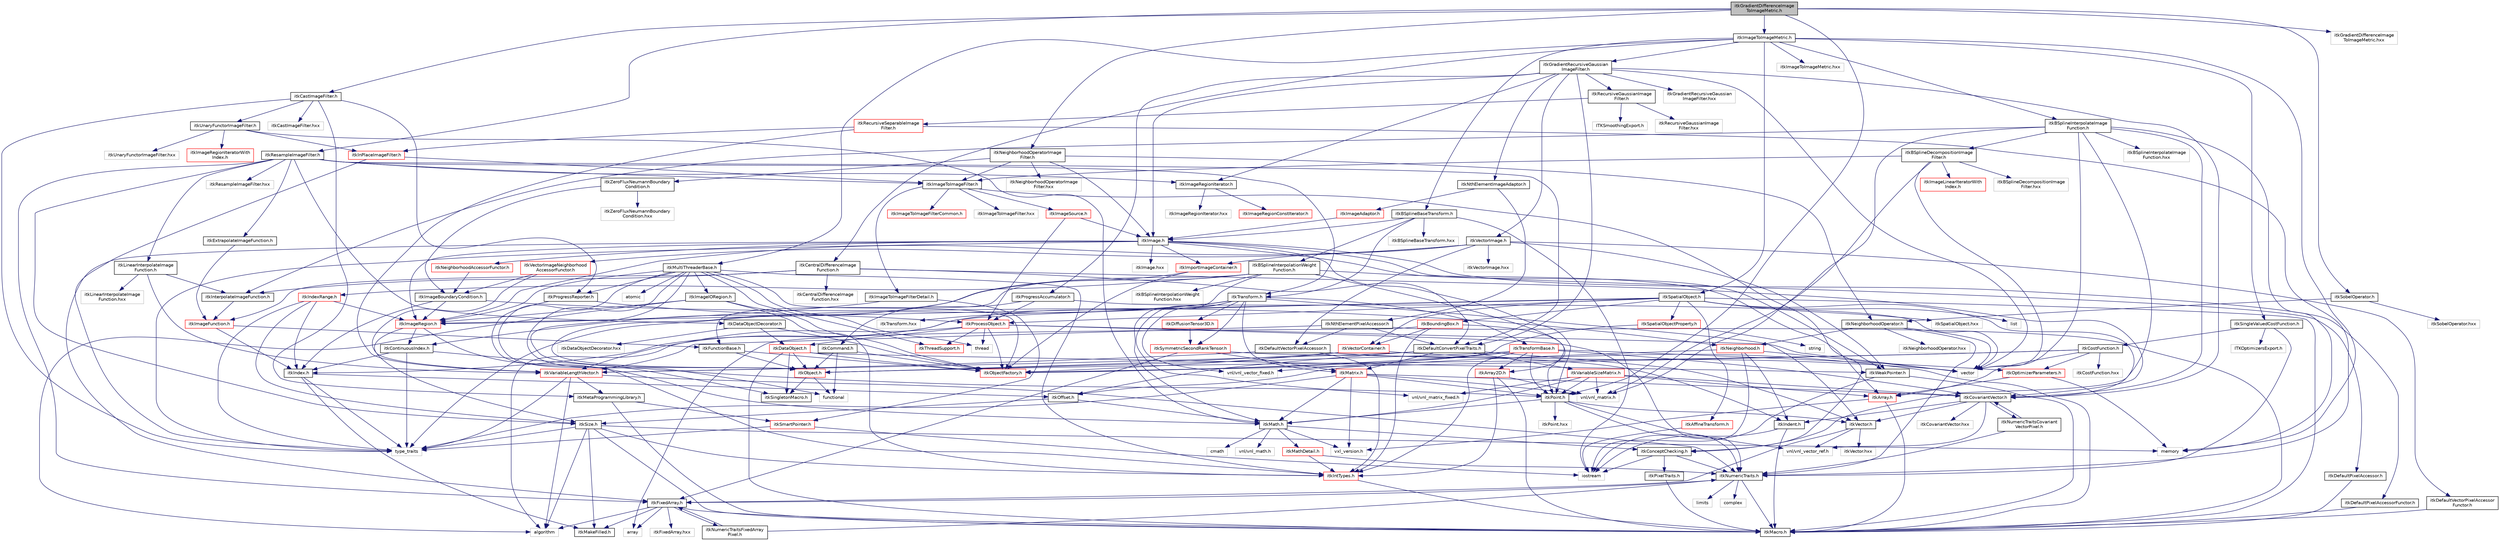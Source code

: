 digraph "itkGradientDifferenceImageToImageMetric.h"
{
 // LATEX_PDF_SIZE
  edge [fontname="Helvetica",fontsize="10",labelfontname="Helvetica",labelfontsize="10"];
  node [fontname="Helvetica",fontsize="10",shape=record];
  Node1 [label="itkGradientDifferenceImage\lToImageMetric.h",height=0.2,width=0.4,color="black", fillcolor="grey75", style="filled", fontcolor="black",tooltip=" "];
  Node1 -> Node2 [color="midnightblue",fontsize="10",style="solid",fontname="Helvetica"];
  Node2 [label="itkImageToImageMetric.h",height=0.2,width=0.4,color="black", fillcolor="white", style="filled",URL="$itkImageToImageMetric_8h.html",tooltip=" "];
  Node2 -> Node3 [color="midnightblue",fontsize="10",style="solid",fontname="Helvetica"];
  Node3 [label="itkBSplineBaseTransform.h",height=0.2,width=0.4,color="black", fillcolor="white", style="filled",URL="$itkBSplineBaseTransform_8h.html",tooltip=" "];
  Node3 -> Node4 [color="midnightblue",fontsize="10",style="solid",fontname="Helvetica"];
  Node4 [label="iostream",height=0.2,width=0.4,color="grey75", fillcolor="white", style="filled",tooltip=" "];
  Node3 -> Node5 [color="midnightblue",fontsize="10",style="solid",fontname="Helvetica"];
  Node5 [label="itkTransform.h",height=0.2,width=0.4,color="black", fillcolor="white", style="filled",URL="$itkTransform_8h.html",tooltip=" "];
  Node5 -> Node6 [color="midnightblue",fontsize="10",style="solid",fontname="Helvetica"];
  Node6 [label="type_traits",height=0.2,width=0.4,color="grey75", fillcolor="white", style="filled",tooltip=" "];
  Node5 -> Node7 [color="midnightblue",fontsize="10",style="solid",fontname="Helvetica"];
  Node7 [label="itkTransformBase.h",height=0.2,width=0.4,color="red", fillcolor="white", style="filled",URL="$itkTransformBase_8h.html",tooltip=" "];
  Node7 -> Node9 [color="midnightblue",fontsize="10",style="solid",fontname="Helvetica"];
  Node9 [label="itkObject.h",height=0.2,width=0.4,color="red", fillcolor="white", style="filled",URL="$itkObject_8h.html",tooltip=" "];
  Node9 -> Node20 [color="midnightblue",fontsize="10",style="solid",fontname="Helvetica"];
  Node20 [label="itkSingletonMacro.h",height=0.2,width=0.4,color="black", fillcolor="white", style="filled",URL="$itkSingletonMacro_8h.html",tooltip=" "];
  Node9 -> Node31 [color="midnightblue",fontsize="10",style="solid",fontname="Helvetica"];
  Node31 [label="functional",height=0.2,width=0.4,color="grey75", fillcolor="white", style="filled",tooltip=" "];
  Node7 -> Node32 [color="midnightblue",fontsize="10",style="solid",fontname="Helvetica"];
  Node32 [label="itkPoint.h",height=0.2,width=0.4,color="black", fillcolor="white", style="filled",URL="$itkPoint_8h.html",tooltip=" "];
  Node32 -> Node33 [color="midnightblue",fontsize="10",style="solid",fontname="Helvetica"];
  Node33 [label="itkNumericTraits.h",height=0.2,width=0.4,color="black", fillcolor="white", style="filled",URL="$itkNumericTraits_8h.html",tooltip=" "];
  Node33 -> Node11 [color="midnightblue",fontsize="10",style="solid",fontname="Helvetica"];
  Node11 [label="itkMacro.h",height=0.2,width=0.4,color="black", fillcolor="white", style="filled",URL="$itkMacro_8h.html",tooltip=" "];
  Node33 -> Node34 [color="midnightblue",fontsize="10",style="solid",fontname="Helvetica"];
  Node34 [label="limits",height=0.2,width=0.4,color="grey75", fillcolor="white", style="filled",tooltip=" "];
  Node33 -> Node35 [color="midnightblue",fontsize="10",style="solid",fontname="Helvetica"];
  Node35 [label="complex",height=0.2,width=0.4,color="grey75", fillcolor="white", style="filled",tooltip=" "];
  Node33 -> Node36 [color="midnightblue",fontsize="10",style="solid",fontname="Helvetica"];
  Node36 [label="itkFixedArray.h",height=0.2,width=0.4,color="black", fillcolor="white", style="filled",URL="$itkFixedArray_8h.html",tooltip=" "];
  Node36 -> Node11 [color="midnightblue",fontsize="10",style="solid",fontname="Helvetica"];
  Node36 -> Node37 [color="midnightblue",fontsize="10",style="solid",fontname="Helvetica"];
  Node37 [label="itkMakeFilled.h",height=0.2,width=0.4,color="black", fillcolor="white", style="filled",URL="$itkMakeFilled_8h.html",tooltip=" "];
  Node36 -> Node26 [color="midnightblue",fontsize="10",style="solid",fontname="Helvetica"];
  Node26 [label="algorithm",height=0.2,width=0.4,color="grey75", fillcolor="white", style="filled",tooltip=" "];
  Node36 -> Node38 [color="midnightblue",fontsize="10",style="solid",fontname="Helvetica"];
  Node38 [label="array",height=0.2,width=0.4,color="grey75", fillcolor="white", style="filled",tooltip=" "];
  Node36 -> Node39 [color="midnightblue",fontsize="10",style="solid",fontname="Helvetica"];
  Node39 [label="itkFixedArray.hxx",height=0.2,width=0.4,color="grey75", fillcolor="white", style="filled",tooltip=" "];
  Node36 -> Node40 [color="midnightblue",fontsize="10",style="solid",fontname="Helvetica"];
  Node40 [label="itkNumericTraitsFixedArray\lPixel.h",height=0.2,width=0.4,color="black", fillcolor="white", style="filled",URL="$itkNumericTraitsFixedArrayPixel_8h.html",tooltip=" "];
  Node40 -> Node33 [color="midnightblue",fontsize="10",style="solid",fontname="Helvetica"];
  Node40 -> Node36 [color="midnightblue",fontsize="10",style="solid",fontname="Helvetica"];
  Node32 -> Node41 [color="midnightblue",fontsize="10",style="solid",fontname="Helvetica"];
  Node41 [label="itkVector.h",height=0.2,width=0.4,color="black", fillcolor="white", style="filled",URL="$itkVector_8h.html",tooltip=" "];
  Node41 -> Node36 [color="midnightblue",fontsize="10",style="solid",fontname="Helvetica"];
  Node41 -> Node42 [color="midnightblue",fontsize="10",style="solid",fontname="Helvetica"];
  Node42 [label="vnl/vnl_vector_ref.h",height=0.2,width=0.4,color="grey75", fillcolor="white", style="filled",tooltip=" "];
  Node41 -> Node43 [color="midnightblue",fontsize="10",style="solid",fontname="Helvetica"];
  Node43 [label="itkVector.hxx",height=0.2,width=0.4,color="grey75", fillcolor="white", style="filled",tooltip=" "];
  Node32 -> Node42 [color="midnightblue",fontsize="10",style="solid",fontname="Helvetica"];
  Node32 -> Node44 [color="midnightblue",fontsize="10",style="solid",fontname="Helvetica"];
  Node44 [label="itkMath.h",height=0.2,width=0.4,color="black", fillcolor="white", style="filled",URL="$itkMath_8h.html",tooltip=" "];
  Node44 -> Node45 [color="midnightblue",fontsize="10",style="solid",fontname="Helvetica"];
  Node45 [label="cmath",height=0.2,width=0.4,color="grey75", fillcolor="white", style="filled",tooltip=" "];
  Node44 -> Node46 [color="midnightblue",fontsize="10",style="solid",fontname="Helvetica"];
  Node46 [label="itkMathDetail.h",height=0.2,width=0.4,color="red", fillcolor="white", style="filled",URL="$itkMathDetail_8h.html",tooltip=" "];
  Node46 -> Node16 [color="midnightblue",fontsize="10",style="solid",fontname="Helvetica"];
  Node16 [label="itkIntTypes.h",height=0.2,width=0.4,color="red", fillcolor="white", style="filled",URL="$itkIntTypes_8h.html",tooltip=" "];
  Node16 -> Node11 [color="midnightblue",fontsize="10",style="solid",fontname="Helvetica"];
  Node46 -> Node33 [color="midnightblue",fontsize="10",style="solid",fontname="Helvetica"];
  Node44 -> Node48 [color="midnightblue",fontsize="10",style="solid",fontname="Helvetica"];
  Node48 [label="itkConceptChecking.h",height=0.2,width=0.4,color="black", fillcolor="white", style="filled",URL="$itkConceptChecking_8h.html",tooltip=" "];
  Node48 -> Node49 [color="midnightblue",fontsize="10",style="solid",fontname="Helvetica"];
  Node49 [label="itkPixelTraits.h",height=0.2,width=0.4,color="black", fillcolor="white", style="filled",URL="$itkPixelTraits_8h.html",tooltip=" "];
  Node49 -> Node11 [color="midnightblue",fontsize="10",style="solid",fontname="Helvetica"];
  Node48 -> Node33 [color="midnightblue",fontsize="10",style="solid",fontname="Helvetica"];
  Node48 -> Node4 [color="midnightblue",fontsize="10",style="solid",fontname="Helvetica"];
  Node44 -> Node50 [color="midnightblue",fontsize="10",style="solid",fontname="Helvetica"];
  Node50 [label="vnl/vnl_math.h",height=0.2,width=0.4,color="grey75", fillcolor="white", style="filled",tooltip=" "];
  Node44 -> Node51 [color="midnightblue",fontsize="10",style="solid",fontname="Helvetica"];
  Node51 [label="vxl_version.h",height=0.2,width=0.4,color="grey75", fillcolor="white", style="filled",tooltip=" "];
  Node32 -> Node52 [color="midnightblue",fontsize="10",style="solid",fontname="Helvetica"];
  Node52 [label="itkPoint.hxx",height=0.2,width=0.4,color="grey75", fillcolor="white", style="filled",tooltip=" "];
  Node7 -> Node53 [color="midnightblue",fontsize="10",style="solid",fontname="Helvetica"];
  Node53 [label="itkCovariantVector.h",height=0.2,width=0.4,color="black", fillcolor="white", style="filled",URL="$itkCovariantVector_8h.html",tooltip=" "];
  Node53 -> Node21 [color="midnightblue",fontsize="10",style="solid",fontname="Helvetica"];
  Node21 [label="itkIndent.h",height=0.2,width=0.4,color="black", fillcolor="white", style="filled",URL="$itkIndent_8h.html",tooltip=" "];
  Node21 -> Node11 [color="midnightblue",fontsize="10",style="solid",fontname="Helvetica"];
  Node21 -> Node4 [color="midnightblue",fontsize="10",style="solid",fontname="Helvetica"];
  Node53 -> Node41 [color="midnightblue",fontsize="10",style="solid",fontname="Helvetica"];
  Node53 -> Node42 [color="midnightblue",fontsize="10",style="solid",fontname="Helvetica"];
  Node53 -> Node54 [color="midnightblue",fontsize="10",style="solid",fontname="Helvetica"];
  Node54 [label="itkNumericTraitsCovariant\lVectorPixel.h",height=0.2,width=0.4,color="black", fillcolor="white", style="filled",URL="$itkNumericTraitsCovariantVectorPixel_8h.html",tooltip=" "];
  Node54 -> Node33 [color="midnightblue",fontsize="10",style="solid",fontname="Helvetica"];
  Node54 -> Node53 [color="midnightblue",fontsize="10",style="solid",fontname="Helvetica"];
  Node53 -> Node55 [color="midnightblue",fontsize="10",style="solid",fontname="Helvetica"];
  Node55 [label="itkCovariantVector.hxx",height=0.2,width=0.4,color="grey75", fillcolor="white", style="filled",tooltip=" "];
  Node7 -> Node56 [color="midnightblue",fontsize="10",style="solid",fontname="Helvetica"];
  Node56 [label="vnl/vnl_vector_fixed.h",height=0.2,width=0.4,color="grey75", fillcolor="white", style="filled",tooltip=" "];
  Node7 -> Node57 [color="midnightblue",fontsize="10",style="solid",fontname="Helvetica"];
  Node57 [label="itkArray2D.h",height=0.2,width=0.4,color="red", fillcolor="white", style="filled",URL="$itkArray2D_8h.html",tooltip=" "];
  Node57 -> Node11 [color="midnightblue",fontsize="10",style="solid",fontname="Helvetica"];
  Node57 -> Node16 [color="midnightblue",fontsize="10",style="solid",fontname="Helvetica"];
  Node57 -> Node58 [color="midnightblue",fontsize="10",style="solid",fontname="Helvetica"];
  Node58 [label="vnl/vnl_matrix.h",height=0.2,width=0.4,color="grey75", fillcolor="white", style="filled",tooltip=" "];
  Node7 -> Node60 [color="midnightblue",fontsize="10",style="solid",fontname="Helvetica"];
  Node60 [label="itkOptimizerParameters.h",height=0.2,width=0.4,color="red", fillcolor="white", style="filled",URL="$itkOptimizerParameters_8h.html",tooltip=" "];
  Node60 -> Node61 [color="midnightblue",fontsize="10",style="solid",fontname="Helvetica"];
  Node61 [label="itkArray.h",height=0.2,width=0.4,color="red", fillcolor="white", style="filled",URL="$itkArray_8h.html",tooltip=" "];
  Node61 -> Node11 [color="midnightblue",fontsize="10",style="solid",fontname="Helvetica"];
  Node61 -> Node51 [color="midnightblue",fontsize="10",style="solid",fontname="Helvetica"];
  Node60 -> Node30 [color="midnightblue",fontsize="10",style="solid",fontname="Helvetica"];
  Node30 [label="memory",height=0.2,width=0.4,color="grey75", fillcolor="white", style="filled",tooltip=" "];
  Node7 -> Node65 [color="midnightblue",fontsize="10",style="solid",fontname="Helvetica"];
  Node65 [label="itkObjectFactory.h",height=0.2,width=0.4,color="red", fillcolor="white", style="filled",URL="$itkObjectFactory_8h.html",tooltip=" "];
  Node7 -> Node16 [color="midnightblue",fontsize="10",style="solid",fontname="Helvetica"];
  Node5 -> Node41 [color="midnightblue",fontsize="10",style="solid",fontname="Helvetica"];
  Node5 -> Node71 [color="midnightblue",fontsize="10",style="solid",fontname="Helvetica"];
  Node71 [label="itkSymmetricSecondRankTensor.h",height=0.2,width=0.4,color="red", fillcolor="white", style="filled",URL="$itkSymmetricSecondRankTensor_8h.html",tooltip=" "];
  Node71 -> Node21 [color="midnightblue",fontsize="10",style="solid",fontname="Helvetica"];
  Node71 -> Node36 [color="midnightblue",fontsize="10",style="solid",fontname="Helvetica"];
  Node71 -> Node72 [color="midnightblue",fontsize="10",style="solid",fontname="Helvetica"];
  Node72 [label="itkMatrix.h",height=0.2,width=0.4,color="red", fillcolor="white", style="filled",URL="$itkMatrix_8h.html",tooltip=" "];
  Node72 -> Node32 [color="midnightblue",fontsize="10",style="solid",fontname="Helvetica"];
  Node72 -> Node53 [color="midnightblue",fontsize="10",style="solid",fontname="Helvetica"];
  Node72 -> Node51 [color="midnightblue",fontsize="10",style="solid",fontname="Helvetica"];
  Node72 -> Node58 [color="midnightblue",fontsize="10",style="solid",fontname="Helvetica"];
  Node72 -> Node44 [color="midnightblue",fontsize="10",style="solid",fontname="Helvetica"];
  Node72 -> Node6 [color="midnightblue",fontsize="10",style="solid",fontname="Helvetica"];
  Node5 -> Node86 [color="midnightblue",fontsize="10",style="solid",fontname="Helvetica"];
  Node86 [label="itkDiffusionTensor3D.h",height=0.2,width=0.4,color="red", fillcolor="white", style="filled",URL="$itkDiffusionTensor3D_8h.html",tooltip=" "];
  Node86 -> Node71 [color="midnightblue",fontsize="10",style="solid",fontname="Helvetica"];
  Node5 -> Node89 [color="midnightblue",fontsize="10",style="solid",fontname="Helvetica"];
  Node89 [label="itkVariableLengthVector.h",height=0.2,width=0.4,color="red", fillcolor="white", style="filled",URL="$itkVariableLengthVector_8h.html",tooltip=" "];
  Node89 -> Node26 [color="midnightblue",fontsize="10",style="solid",fontname="Helvetica"];
  Node89 -> Node6 [color="midnightblue",fontsize="10",style="solid",fontname="Helvetica"];
  Node89 -> Node33 [color="midnightblue",fontsize="10",style="solid",fontname="Helvetica"];
  Node89 -> Node91 [color="midnightblue",fontsize="10",style="solid",fontname="Helvetica"];
  Node91 [label="itkMetaProgrammingLibrary.h",height=0.2,width=0.4,color="black", fillcolor="white", style="filled",URL="$itkMetaProgrammingLibrary_8h.html",tooltip=" "];
  Node91 -> Node11 [color="midnightblue",fontsize="10",style="solid",fontname="Helvetica"];
  Node91 -> Node12 [color="midnightblue",fontsize="10",style="solid",fontname="Helvetica"];
  Node12 [label="itkSmartPointer.h",height=0.2,width=0.4,color="red", fillcolor="white", style="filled",URL="$itkSmartPointer_8h.html",tooltip=" "];
  Node12 -> Node4 [color="midnightblue",fontsize="10",style="solid",fontname="Helvetica"];
  Node12 -> Node6 [color="midnightblue",fontsize="10",style="solid",fontname="Helvetica"];
  Node5 -> Node56 [color="midnightblue",fontsize="10",style="solid",fontname="Helvetica"];
  Node5 -> Node82 [color="midnightblue",fontsize="10",style="solid",fontname="Helvetica"];
  Node82 [label="vnl/vnl_matrix_fixed.h",height=0.2,width=0.4,color="grey75", fillcolor="white", style="filled",tooltip=" "];
  Node5 -> Node72 [color="midnightblue",fontsize="10",style="solid",fontname="Helvetica"];
  Node5 -> Node97 [color="midnightblue",fontsize="10",style="solid",fontname="Helvetica"];
  Node97 [label="itkTransform.hxx",height=0.2,width=0.4,color="grey75", fillcolor="white", style="filled",tooltip=" "];
  Node3 -> Node98 [color="midnightblue",fontsize="10",style="solid",fontname="Helvetica"];
  Node98 [label="itkImage.h",height=0.2,width=0.4,color="black", fillcolor="white", style="filled",URL="$itkImage_8h.html",tooltip=" "];
  Node98 -> Node99 [color="midnightblue",fontsize="10",style="solid",fontname="Helvetica"];
  Node99 [label="itkImageRegion.h",height=0.2,width=0.4,color="red", fillcolor="white", style="filled",URL="$itkImageRegion_8h.html",tooltip=" "];
  Node99 -> Node101 [color="midnightblue",fontsize="10",style="solid",fontname="Helvetica"];
  Node101 [label="itkSize.h",height=0.2,width=0.4,color="black", fillcolor="white", style="filled",URL="$itkSize_8h.html",tooltip=" "];
  Node101 -> Node16 [color="midnightblue",fontsize="10",style="solid",fontname="Helvetica"];
  Node101 -> Node11 [color="midnightblue",fontsize="10",style="solid",fontname="Helvetica"];
  Node101 -> Node37 [color="midnightblue",fontsize="10",style="solid",fontname="Helvetica"];
  Node101 -> Node26 [color="midnightblue",fontsize="10",style="solid",fontname="Helvetica"];
  Node101 -> Node6 [color="midnightblue",fontsize="10",style="solid",fontname="Helvetica"];
  Node101 -> Node30 [color="midnightblue",fontsize="10",style="solid",fontname="Helvetica"];
  Node99 -> Node102 [color="midnightblue",fontsize="10",style="solid",fontname="Helvetica"];
  Node102 [label="itkContinuousIndex.h",height=0.2,width=0.4,color="black", fillcolor="white", style="filled",URL="$itkContinuousIndex_8h.html",tooltip=" "];
  Node102 -> Node32 [color="midnightblue",fontsize="10",style="solid",fontname="Helvetica"];
  Node102 -> Node103 [color="midnightblue",fontsize="10",style="solid",fontname="Helvetica"];
  Node103 [label="itkIndex.h",height=0.2,width=0.4,color="black", fillcolor="white", style="filled",URL="$itkIndex_8h.html",tooltip=" "];
  Node103 -> Node37 [color="midnightblue",fontsize="10",style="solid",fontname="Helvetica"];
  Node103 -> Node104 [color="midnightblue",fontsize="10",style="solid",fontname="Helvetica"];
  Node104 [label="itkOffset.h",height=0.2,width=0.4,color="black", fillcolor="white", style="filled",URL="$itkOffset_8h.html",tooltip=" "];
  Node104 -> Node101 [color="midnightblue",fontsize="10",style="solid",fontname="Helvetica"];
  Node104 -> Node44 [color="midnightblue",fontsize="10",style="solid",fontname="Helvetica"];
  Node103 -> Node6 [color="midnightblue",fontsize="10",style="solid",fontname="Helvetica"];
  Node102 -> Node6 [color="midnightblue",fontsize="10",style="solid",fontname="Helvetica"];
  Node99 -> Node44 [color="midnightblue",fontsize="10",style="solid",fontname="Helvetica"];
  Node98 -> Node106 [color="midnightblue",fontsize="10",style="solid",fontname="Helvetica"];
  Node106 [label="itkImportImageContainer.h",height=0.2,width=0.4,color="red", fillcolor="white", style="filled",URL="$itkImportImageContainer_8h.html",tooltip=" "];
  Node106 -> Node9 [color="midnightblue",fontsize="10",style="solid",fontname="Helvetica"];
  Node106 -> Node65 [color="midnightblue",fontsize="10",style="solid",fontname="Helvetica"];
  Node98 -> Node108 [color="midnightblue",fontsize="10",style="solid",fontname="Helvetica"];
  Node108 [label="itkDefaultPixelAccessor.h",height=0.2,width=0.4,color="black", fillcolor="white", style="filled",URL="$itkDefaultPixelAccessor_8h.html",tooltip=" "];
  Node108 -> Node11 [color="midnightblue",fontsize="10",style="solid",fontname="Helvetica"];
  Node98 -> Node109 [color="midnightblue",fontsize="10",style="solid",fontname="Helvetica"];
  Node109 [label="itkDefaultPixelAccessorFunctor.h",height=0.2,width=0.4,color="black", fillcolor="white", style="filled",URL="$itkDefaultPixelAccessorFunctor_8h.html",tooltip=" "];
  Node109 -> Node11 [color="midnightblue",fontsize="10",style="solid",fontname="Helvetica"];
  Node98 -> Node32 [color="midnightblue",fontsize="10",style="solid",fontname="Helvetica"];
  Node98 -> Node36 [color="midnightblue",fontsize="10",style="solid",fontname="Helvetica"];
  Node98 -> Node110 [color="midnightblue",fontsize="10",style="solid",fontname="Helvetica"];
  Node110 [label="itkWeakPointer.h",height=0.2,width=0.4,color="black", fillcolor="white", style="filled",URL="$itkWeakPointer_8h.html",tooltip=" "];
  Node110 -> Node11 [color="midnightblue",fontsize="10",style="solid",fontname="Helvetica"];
  Node110 -> Node4 [color="midnightblue",fontsize="10",style="solid",fontname="Helvetica"];
  Node98 -> Node111 [color="midnightblue",fontsize="10",style="solid",fontname="Helvetica"];
  Node111 [label="itkNeighborhoodAccessorFunctor.h",height=0.2,width=0.4,color="red", fillcolor="white", style="filled",URL="$itkNeighborhoodAccessorFunctor_8h.html",tooltip=" "];
  Node111 -> Node112 [color="midnightblue",fontsize="10",style="solid",fontname="Helvetica"];
  Node112 [label="itkImageBoundaryCondition.h",height=0.2,width=0.4,color="black", fillcolor="white", style="filled",URL="$itkImageBoundaryCondition_8h.html",tooltip=" "];
  Node112 -> Node103 [color="midnightblue",fontsize="10",style="solid",fontname="Helvetica"];
  Node112 -> Node113 [color="midnightblue",fontsize="10",style="solid",fontname="Helvetica"];
  Node113 [label="itkNeighborhood.h",height=0.2,width=0.4,color="red", fillcolor="white", style="filled",URL="$itkNeighborhood_8h.html",tooltip=" "];
  Node113 -> Node4 [color="midnightblue",fontsize="10",style="solid",fontname="Helvetica"];
  Node113 -> Node21 [color="midnightblue",fontsize="10",style="solid",fontname="Helvetica"];
  Node113 -> Node104 [color="midnightblue",fontsize="10",style="solid",fontname="Helvetica"];
  Node113 -> Node27 [color="midnightblue",fontsize="10",style="solid",fontname="Helvetica"];
  Node27 [label="vector",height=0.2,width=0.4,color="grey75", fillcolor="white", style="filled",tooltip=" "];
  Node112 -> Node99 [color="midnightblue",fontsize="10",style="solid",fontname="Helvetica"];
  Node98 -> Node6 [color="midnightblue",fontsize="10",style="solid",fontname="Helvetica"];
  Node98 -> Node125 [color="midnightblue",fontsize="10",style="solid",fontname="Helvetica"];
  Node125 [label="itkImage.hxx",height=0.2,width=0.4,color="grey75", fillcolor="white", style="filled",tooltip=" "];
  Node3 -> Node126 [color="midnightblue",fontsize="10",style="solid",fontname="Helvetica"];
  Node126 [label="itkBSplineInterpolationWeight\lFunction.h",height=0.2,width=0.4,color="black", fillcolor="white", style="filled",URL="$itkBSplineInterpolationWeightFunction_8h.html",tooltip=" "];
  Node126 -> Node127 [color="midnightblue",fontsize="10",style="solid",fontname="Helvetica"];
  Node127 [label="itkFunctionBase.h",height=0.2,width=0.4,color="black", fillcolor="white", style="filled",URL="$itkFunctionBase_8h.html",tooltip=" "];
  Node127 -> Node9 [color="midnightblue",fontsize="10",style="solid",fontname="Helvetica"];
  Node127 -> Node65 [color="midnightblue",fontsize="10",style="solid",fontname="Helvetica"];
  Node126 -> Node102 [color="midnightblue",fontsize="10",style="solid",fontname="Helvetica"];
  Node126 -> Node61 [color="midnightblue",fontsize="10",style="solid",fontname="Helvetica"];
  Node126 -> Node57 [color="midnightblue",fontsize="10",style="solid",fontname="Helvetica"];
  Node126 -> Node128 [color="midnightblue",fontsize="10",style="solid",fontname="Helvetica"];
  Node128 [label="itkIndexRange.h",height=0.2,width=0.4,color="red", fillcolor="white", style="filled",URL="$itkIndexRange_8h.html",tooltip=" "];
  Node128 -> Node6 [color="midnightblue",fontsize="10",style="solid",fontname="Helvetica"];
  Node128 -> Node99 [color="midnightblue",fontsize="10",style="solid",fontname="Helvetica"];
  Node128 -> Node103 [color="midnightblue",fontsize="10",style="solid",fontname="Helvetica"];
  Node128 -> Node101 [color="midnightblue",fontsize="10",style="solid",fontname="Helvetica"];
  Node126 -> Node44 [color="midnightblue",fontsize="10",style="solid",fontname="Helvetica"];
  Node126 -> Node131 [color="midnightblue",fontsize="10",style="solid",fontname="Helvetica"];
  Node131 [label="itkBSplineInterpolationWeight\lFunction.hxx",height=0.2,width=0.4,color="grey75", fillcolor="white", style="filled",tooltip=" "];
  Node3 -> Node132 [color="midnightblue",fontsize="10",style="solid",fontname="Helvetica"];
  Node132 [label="itkBSplineBaseTransform.hxx",height=0.2,width=0.4,color="grey75", fillcolor="white", style="filled",tooltip=" "];
  Node2 -> Node133 [color="midnightblue",fontsize="10",style="solid",fontname="Helvetica"];
  Node133 [label="itkBSplineInterpolateImage\lFunction.h",height=0.2,width=0.4,color="black", fillcolor="white", style="filled",URL="$itkBSplineInterpolateImageFunction_8h.html",tooltip=" "];
  Node133 -> Node134 [color="midnightblue",fontsize="10",style="solid",fontname="Helvetica"];
  Node134 [label="itkInterpolateImageFunction.h",height=0.2,width=0.4,color="black", fillcolor="white", style="filled",URL="$itkInterpolateImageFunction_8h.html",tooltip=" "];
  Node134 -> Node135 [color="midnightblue",fontsize="10",style="solid",fontname="Helvetica"];
  Node135 [label="itkImageFunction.h",height=0.2,width=0.4,color="red", fillcolor="white", style="filled",URL="$itkImageFunction_8h.html",tooltip=" "];
  Node135 -> Node127 [color="midnightblue",fontsize="10",style="solid",fontname="Helvetica"];
  Node135 -> Node103 [color="midnightblue",fontsize="10",style="solid",fontname="Helvetica"];
  Node133 -> Node58 [color="midnightblue",fontsize="10",style="solid",fontname="Helvetica"];
  Node133 -> Node137 [color="midnightblue",fontsize="10",style="solid",fontname="Helvetica"];
  Node137 [label="itkBSplineDecompositionImage\lFilter.h",height=0.2,width=0.4,color="black", fillcolor="white", style="filled",URL="$itkBSplineDecompositionImageFilter_8h.html",tooltip=" "];
  Node137 -> Node27 [color="midnightblue",fontsize="10",style="solid",fontname="Helvetica"];
  Node137 -> Node138 [color="midnightblue",fontsize="10",style="solid",fontname="Helvetica"];
  Node138 [label="itkImageLinearIteratorWith\lIndex.h",height=0.2,width=0.4,color="red", fillcolor="white", style="filled",URL="$itkImageLinearIteratorWithIndex_8h.html",tooltip=" "];
  Node137 -> Node58 [color="midnightblue",fontsize="10",style="solid",fontname="Helvetica"];
  Node137 -> Node146 [color="midnightblue",fontsize="10",style="solid",fontname="Helvetica"];
  Node146 [label="itkImageToImageFilter.h",height=0.2,width=0.4,color="black", fillcolor="white", style="filled",URL="$itkImageToImageFilter_8h.html",tooltip=" "];
  Node146 -> Node147 [color="midnightblue",fontsize="10",style="solid",fontname="Helvetica"];
  Node147 [label="itkImageSource.h",height=0.2,width=0.4,color="red", fillcolor="white", style="filled",URL="$itkImageSource_8h.html",tooltip=" "];
  Node147 -> Node148 [color="midnightblue",fontsize="10",style="solid",fontname="Helvetica"];
  Node148 [label="itkProcessObject.h",height=0.2,width=0.4,color="red", fillcolor="white", style="filled",URL="$itkProcessObject_8h.html",tooltip=" "];
  Node148 -> Node119 [color="midnightblue",fontsize="10",style="solid",fontname="Helvetica"];
  Node119 [label="itkDataObject.h",height=0.2,width=0.4,color="red", fillcolor="white", style="filled",URL="$itkDataObject_8h.html",tooltip=" "];
  Node119 -> Node9 [color="midnightblue",fontsize="10",style="solid",fontname="Helvetica"];
  Node119 -> Node11 [color="midnightblue",fontsize="10",style="solid",fontname="Helvetica"];
  Node119 -> Node20 [color="midnightblue",fontsize="10",style="solid",fontname="Helvetica"];
  Node119 -> Node110 [color="midnightblue",fontsize="10",style="solid",fontname="Helvetica"];
  Node119 -> Node65 [color="midnightblue",fontsize="10",style="solid",fontname="Helvetica"];
  Node148 -> Node65 [color="midnightblue",fontsize="10",style="solid",fontname="Helvetica"];
  Node148 -> Node33 [color="midnightblue",fontsize="10",style="solid",fontname="Helvetica"];
  Node148 -> Node149 [color="midnightblue",fontsize="10",style="solid",fontname="Helvetica"];
  Node149 [label="itkThreadSupport.h",height=0.2,width=0.4,color="red", fillcolor="white", style="filled",URL="$itkThreadSupport_8h.html",tooltip=" "];
  Node148 -> Node27 [color="midnightblue",fontsize="10",style="solid",fontname="Helvetica"];
  Node148 -> Node26 [color="midnightblue",fontsize="10",style="solid",fontname="Helvetica"];
  Node148 -> Node152 [color="midnightblue",fontsize="10",style="solid",fontname="Helvetica"];
  Node152 [label="thread",height=0.2,width=0.4,color="grey75", fillcolor="white", style="filled",tooltip=" "];
  Node147 -> Node98 [color="midnightblue",fontsize="10",style="solid",fontname="Helvetica"];
  Node146 -> Node48 [color="midnightblue",fontsize="10",style="solid",fontname="Helvetica"];
  Node146 -> Node158 [color="midnightblue",fontsize="10",style="solid",fontname="Helvetica"];
  Node158 [label="itkImageToImageFilterDetail.h",height=0.2,width=0.4,color="black", fillcolor="white", style="filled",URL="$itkImageToImageFilterDetail_8h.html",tooltip=" "];
  Node158 -> Node99 [color="midnightblue",fontsize="10",style="solid",fontname="Helvetica"];
  Node158 -> Node12 [color="midnightblue",fontsize="10",style="solid",fontname="Helvetica"];
  Node146 -> Node159 [color="midnightblue",fontsize="10",style="solid",fontname="Helvetica"];
  Node159 [label="itkImageToImageFilterCommon.h",height=0.2,width=0.4,color="red", fillcolor="white", style="filled",URL="$itkImageToImageFilterCommon_8h.html",tooltip=" "];
  Node146 -> Node160 [color="midnightblue",fontsize="10",style="solid",fontname="Helvetica"];
  Node160 [label="itkImageToImageFilter.hxx",height=0.2,width=0.4,color="grey75", fillcolor="white", style="filled",tooltip=" "];
  Node137 -> Node161 [color="midnightblue",fontsize="10",style="solid",fontname="Helvetica"];
  Node161 [label="itkBSplineDecompositionImage\lFilter.hxx",height=0.2,width=0.4,color="grey75", fillcolor="white", style="filled",tooltip=" "];
  Node133 -> Node48 [color="midnightblue",fontsize="10",style="solid",fontname="Helvetica"];
  Node133 -> Node53 [color="midnightblue",fontsize="10",style="solid",fontname="Helvetica"];
  Node133 -> Node30 [color="midnightblue",fontsize="10",style="solid",fontname="Helvetica"];
  Node133 -> Node27 [color="midnightblue",fontsize="10",style="solid",fontname="Helvetica"];
  Node133 -> Node162 [color="midnightblue",fontsize="10",style="solid",fontname="Helvetica"];
  Node162 [label="itkBSplineInterpolateImage\lFunction.hxx",height=0.2,width=0.4,color="grey75", fillcolor="white", style="filled",tooltip=" "];
  Node2 -> Node163 [color="midnightblue",fontsize="10",style="solid",fontname="Helvetica"];
  Node163 [label="itkSingleValuedCostFunction.h",height=0.2,width=0.4,color="black", fillcolor="white", style="filled",URL="$itkSingleValuedCostFunction_8h.html",tooltip=" "];
  Node163 -> Node164 [color="midnightblue",fontsize="10",style="solid",fontname="Helvetica"];
  Node164 [label="itkCostFunction.h",height=0.2,width=0.4,color="black", fillcolor="white", style="filled",URL="$itkCostFunction_8h.html",tooltip=" "];
  Node164 -> Node9 [color="midnightblue",fontsize="10",style="solid",fontname="Helvetica"];
  Node164 -> Node65 [color="midnightblue",fontsize="10",style="solid",fontname="Helvetica"];
  Node164 -> Node61 [color="midnightblue",fontsize="10",style="solid",fontname="Helvetica"];
  Node164 -> Node60 [color="midnightblue",fontsize="10",style="solid",fontname="Helvetica"];
  Node164 -> Node165 [color="midnightblue",fontsize="10",style="solid",fontname="Helvetica"];
  Node165 [label="itkCostFunction.hxx",height=0.2,width=0.4,color="grey75", fillcolor="white", style="filled",tooltip=" "];
  Node163 -> Node33 [color="midnightblue",fontsize="10",style="solid",fontname="Helvetica"];
  Node163 -> Node166 [color="midnightblue",fontsize="10",style="solid",fontname="Helvetica"];
  Node166 [label="ITKOptimizersExport.h",height=0.2,width=0.4,color="grey75", fillcolor="white", style="filled",tooltip=" "];
  Node2 -> Node167 [color="midnightblue",fontsize="10",style="solid",fontname="Helvetica"];
  Node167 [label="itkGradientRecursiveGaussian\lImageFilter.h",height=0.2,width=0.4,color="black", fillcolor="white", style="filled",URL="$itkGradientRecursiveGaussianImageFilter_8h.html",tooltip=" "];
  Node167 -> Node168 [color="midnightblue",fontsize="10",style="solid",fontname="Helvetica"];
  Node168 [label="itkRecursiveGaussianImage\lFilter.h",height=0.2,width=0.4,color="black", fillcolor="white", style="filled",URL="$itkRecursiveGaussianImageFilter_8h.html",tooltip=" "];
  Node168 -> Node169 [color="midnightblue",fontsize="10",style="solid",fontname="Helvetica"];
  Node169 [label="itkRecursiveSeparableImage\lFilter.h",height=0.2,width=0.4,color="red", fillcolor="white", style="filled",URL="$itkRecursiveSeparableImageFilter_8h.html",tooltip=" "];
  Node169 -> Node170 [color="midnightblue",fontsize="10",style="solid",fontname="Helvetica"];
  Node170 [label="itkInPlaceImageFilter.h",height=0.2,width=0.4,color="red", fillcolor="white", style="filled",URL="$itkInPlaceImageFilter_8h.html",tooltip=" "];
  Node170 -> Node146 [color="midnightblue",fontsize="10",style="solid",fontname="Helvetica"];
  Node170 -> Node6 [color="midnightblue",fontsize="10",style="solid",fontname="Helvetica"];
  Node169 -> Node33 [color="midnightblue",fontsize="10",style="solid",fontname="Helvetica"];
  Node169 -> Node89 [color="midnightblue",fontsize="10",style="solid",fontname="Helvetica"];
  Node168 -> Node173 [color="midnightblue",fontsize="10",style="solid",fontname="Helvetica"];
  Node173 [label="ITKSmoothingExport.h",height=0.2,width=0.4,color="grey75", fillcolor="white", style="filled",tooltip=" "];
  Node168 -> Node174 [color="midnightblue",fontsize="10",style="solid",fontname="Helvetica"];
  Node174 [label="itkRecursiveGaussianImage\lFilter.hxx",height=0.2,width=0.4,color="grey75", fillcolor="white", style="filled",tooltip=" "];
  Node167 -> Node175 [color="midnightblue",fontsize="10",style="solid",fontname="Helvetica"];
  Node175 [label="itkNthElementImageAdaptor.h",height=0.2,width=0.4,color="black", fillcolor="white", style="filled",URL="$itkNthElementImageAdaptor_8h.html",tooltip=" "];
  Node175 -> Node176 [color="midnightblue",fontsize="10",style="solid",fontname="Helvetica"];
  Node176 [label="itkImageAdaptor.h",height=0.2,width=0.4,color="red", fillcolor="white", style="filled",URL="$itkImageAdaptor_8h.html",tooltip=" "];
  Node176 -> Node98 [color="midnightblue",fontsize="10",style="solid",fontname="Helvetica"];
  Node175 -> Node178 [color="midnightblue",fontsize="10",style="solid",fontname="Helvetica"];
  Node178 [label="itkNthElementPixelAccessor.h",height=0.2,width=0.4,color="black", fillcolor="white", style="filled",URL="$itkNthElementPixelAccessor_8h.html",tooltip=" "];
  Node178 -> Node11 [color="midnightblue",fontsize="10",style="solid",fontname="Helvetica"];
  Node178 -> Node179 [color="midnightblue",fontsize="10",style="solid",fontname="Helvetica"];
  Node179 [label="itkDefaultConvertPixelTraits.h",height=0.2,width=0.4,color="black", fillcolor="white", style="filled",URL="$itkDefaultConvertPixelTraits_8h.html",tooltip=" "];
  Node179 -> Node104 [color="midnightblue",fontsize="10",style="solid",fontname="Helvetica"];
  Node179 -> Node41 [color="midnightblue",fontsize="10",style="solid",fontname="Helvetica"];
  Node179 -> Node72 [color="midnightblue",fontsize="10",style="solid",fontname="Helvetica"];
  Node179 -> Node89 [color="midnightblue",fontsize="10",style="solid",fontname="Helvetica"];
  Node179 -> Node180 [color="midnightblue",fontsize="10",style="solid",fontname="Helvetica"];
  Node180 [label="itkVariableSizeMatrix.h",height=0.2,width=0.4,color="red", fillcolor="white", style="filled",URL="$itkVariableSizeMatrix_8h.html",tooltip=" "];
  Node180 -> Node32 [color="midnightblue",fontsize="10",style="solid",fontname="Helvetica"];
  Node180 -> Node53 [color="midnightblue",fontsize="10",style="solid",fontname="Helvetica"];
  Node180 -> Node82 [color="midnightblue",fontsize="10",style="solid",fontname="Helvetica"];
  Node180 -> Node58 [color="midnightblue",fontsize="10",style="solid",fontname="Helvetica"];
  Node180 -> Node61 [color="midnightblue",fontsize="10",style="solid",fontname="Helvetica"];
  Node180 -> Node44 [color="midnightblue",fontsize="10",style="solid",fontname="Helvetica"];
  Node178 -> Node89 [color="midnightblue",fontsize="10",style="solid",fontname="Helvetica"];
  Node178 -> Node182 [color="midnightblue",fontsize="10",style="solid",fontname="Helvetica"];
  Node182 [label="itkDefaultVectorPixelAccessor.h",height=0.2,width=0.4,color="black", fillcolor="white", style="filled",URL="$itkDefaultVectorPixelAccessor_8h.html",tooltip=" "];
  Node182 -> Node11 [color="midnightblue",fontsize="10",style="solid",fontname="Helvetica"];
  Node182 -> Node89 [color="midnightblue",fontsize="10",style="solid",fontname="Helvetica"];
  Node182 -> Node16 [color="midnightblue",fontsize="10",style="solid",fontname="Helvetica"];
  Node167 -> Node98 [color="midnightblue",fontsize="10",style="solid",fontname="Helvetica"];
  Node167 -> Node53 [color="midnightblue",fontsize="10",style="solid",fontname="Helvetica"];
  Node167 -> Node179 [color="midnightblue",fontsize="10",style="solid",fontname="Helvetica"];
  Node167 -> Node183 [color="midnightblue",fontsize="10",style="solid",fontname="Helvetica"];
  Node183 [label="itkProgressAccumulator.h",height=0.2,width=0.4,color="black", fillcolor="white", style="filled",URL="$itkProgressAccumulator_8h.html",tooltip=" "];
  Node183 -> Node184 [color="midnightblue",fontsize="10",style="solid",fontname="Helvetica"];
  Node184 [label="itkCommand.h",height=0.2,width=0.4,color="black", fillcolor="white", style="filled",URL="$itkCommand_8h.html",tooltip=" "];
  Node184 -> Node9 [color="midnightblue",fontsize="10",style="solid",fontname="Helvetica"];
  Node184 -> Node65 [color="midnightblue",fontsize="10",style="solid",fontname="Helvetica"];
  Node184 -> Node31 [color="midnightblue",fontsize="10",style="solid",fontname="Helvetica"];
  Node183 -> Node148 [color="midnightblue",fontsize="10",style="solid",fontname="Helvetica"];
  Node183 -> Node27 [color="midnightblue",fontsize="10",style="solid",fontname="Helvetica"];
  Node167 -> Node185 [color="midnightblue",fontsize="10",style="solid",fontname="Helvetica"];
  Node185 [label="itkImageRegionIterator.h",height=0.2,width=0.4,color="black", fillcolor="white", style="filled",URL="$itkImageRegionIterator_8h.html",tooltip=" "];
  Node185 -> Node186 [color="midnightblue",fontsize="10",style="solid",fontname="Helvetica"];
  Node186 [label="itkImageRegionConstIterator.h",height=0.2,width=0.4,color="red", fillcolor="white", style="filled",URL="$itkImageRegionConstIterator_8h.html",tooltip=" "];
  Node185 -> Node191 [color="midnightblue",fontsize="10",style="solid",fontname="Helvetica"];
  Node191 [label="itkImageRegionIterator.hxx",height=0.2,width=0.4,color="grey75", fillcolor="white", style="filled",tooltip=" "];
  Node167 -> Node192 [color="midnightblue",fontsize="10",style="solid",fontname="Helvetica"];
  Node192 [label="itkVectorImage.h",height=0.2,width=0.4,color="black", fillcolor="white", style="filled",URL="$itkVectorImage_8h.html",tooltip=" "];
  Node192 -> Node99 [color="midnightblue",fontsize="10",style="solid",fontname="Helvetica"];
  Node192 -> Node106 [color="midnightblue",fontsize="10",style="solid",fontname="Helvetica"];
  Node192 -> Node182 [color="midnightblue",fontsize="10",style="solid",fontname="Helvetica"];
  Node192 -> Node193 [color="midnightblue",fontsize="10",style="solid",fontname="Helvetica"];
  Node193 [label="itkDefaultVectorPixelAccessor\lFunctor.h",height=0.2,width=0.4,color="black", fillcolor="white", style="filled",URL="$itkDefaultVectorPixelAccessorFunctor_8h.html",tooltip=" "];
  Node193 -> Node11 [color="midnightblue",fontsize="10",style="solid",fontname="Helvetica"];
  Node192 -> Node194 [color="midnightblue",fontsize="10",style="solid",fontname="Helvetica"];
  Node194 [label="itkVectorImageNeighborhood\lAccessorFunctor.h",height=0.2,width=0.4,color="red", fillcolor="white", style="filled",URL="$itkVectorImageNeighborhoodAccessorFunctor_8h.html",tooltip=" "];
  Node194 -> Node89 [color="midnightblue",fontsize="10",style="solid",fontname="Helvetica"];
  Node194 -> Node112 [color="midnightblue",fontsize="10",style="solid",fontname="Helvetica"];
  Node192 -> Node110 [color="midnightblue",fontsize="10",style="solid",fontname="Helvetica"];
  Node192 -> Node195 [color="midnightblue",fontsize="10",style="solid",fontname="Helvetica"];
  Node195 [label="itkVectorImage.hxx",height=0.2,width=0.4,color="grey75", fillcolor="white", style="filled",tooltip=" "];
  Node167 -> Node27 [color="midnightblue",fontsize="10",style="solid",fontname="Helvetica"];
  Node167 -> Node196 [color="midnightblue",fontsize="10",style="solid",fontname="Helvetica"];
  Node196 [label="itkGradientRecursiveGaussian\lImageFilter.hxx",height=0.2,width=0.4,color="grey75", fillcolor="white", style="filled",tooltip=" "];
  Node2 -> Node197 [color="midnightblue",fontsize="10",style="solid",fontname="Helvetica"];
  Node197 [label="itkSpatialObject.h",height=0.2,width=0.4,color="black", fillcolor="white", style="filled",URL="$itkSpatialObject_8h.html",tooltip=" "];
  Node197 -> Node53 [color="midnightblue",fontsize="10",style="solid",fontname="Helvetica"];
  Node197 -> Node11 [color="midnightblue",fontsize="10",style="solid",fontname="Helvetica"];
  Node197 -> Node70 [color="midnightblue",fontsize="10",style="solid",fontname="Helvetica"];
  Node70 [label="list",height=0.2,width=0.4,color="grey75", fillcolor="white", style="filled",tooltip=" "];
  Node197 -> Node198 [color="midnightblue",fontsize="10",style="solid",fontname="Helvetica"];
  Node198 [label="itkSpatialObjectProperty.h",height=0.2,width=0.4,color="red", fillcolor="white", style="filled",URL="$itkSpatialObjectProperty_8h.html",tooltip=" "];
  Node198 -> Node29 [color="midnightblue",fontsize="10",style="solid",fontname="Helvetica"];
  Node29 [label="string",height=0.2,width=0.4,color="grey75", fillcolor="white", style="filled",tooltip=" "];
  Node198 -> Node65 [color="midnightblue",fontsize="10",style="solid",fontname="Helvetica"];
  Node197 -> Node148 [color="midnightblue",fontsize="10",style="solid",fontname="Helvetica"];
  Node197 -> Node103 [color="midnightblue",fontsize="10",style="solid",fontname="Helvetica"];
  Node197 -> Node99 [color="midnightblue",fontsize="10",style="solid",fontname="Helvetica"];
  Node197 -> Node203 [color="midnightblue",fontsize="10",style="solid",fontname="Helvetica"];
  Node203 [label="itkAffineTransform.h",height=0.2,width=0.4,color="red", fillcolor="white", style="filled",URL="$itkAffineTransform_8h.html",tooltip=" "];
  Node203 -> Node4 [color="midnightblue",fontsize="10",style="solid",fontname="Helvetica"];
  Node197 -> Node207 [color="midnightblue",fontsize="10",style="solid",fontname="Helvetica"];
  Node207 [label="itkVectorContainer.h",height=0.2,width=0.4,color="red", fillcolor="white", style="filled",URL="$itkVectorContainer_8h.html",tooltip=" "];
  Node207 -> Node9 [color="midnightblue",fontsize="10",style="solid",fontname="Helvetica"];
  Node207 -> Node65 [color="midnightblue",fontsize="10",style="solid",fontname="Helvetica"];
  Node207 -> Node27 [color="midnightblue",fontsize="10",style="solid",fontname="Helvetica"];
  Node197 -> Node209 [color="midnightblue",fontsize="10",style="solid",fontname="Helvetica"];
  Node209 [label="itkBoundingBox.h",height=0.2,width=0.4,color="red", fillcolor="white", style="filled",URL="$itkBoundingBox_8h.html",tooltip=" "];
  Node209 -> Node32 [color="midnightblue",fontsize="10",style="solid",fontname="Helvetica"];
  Node209 -> Node207 [color="midnightblue",fontsize="10",style="solid",fontname="Helvetica"];
  Node209 -> Node16 [color="midnightblue",fontsize="10",style="solid",fontname="Helvetica"];
  Node209 -> Node38 [color="midnightblue",fontsize="10",style="solid",fontname="Helvetica"];
  Node197 -> Node211 [color="midnightblue",fontsize="10",style="solid",fontname="Helvetica"];
  Node211 [label="itkSpatialObject.hxx",height=0.2,width=0.4,color="grey75", fillcolor="white", style="filled",tooltip=" "];
  Node2 -> Node212 [color="midnightblue",fontsize="10",style="solid",fontname="Helvetica"];
  Node212 [label="itkCentralDifferenceImage\lFunction.h",height=0.2,width=0.4,color="black", fillcolor="white", style="filled",URL="$itkCentralDifferenceImageFunction_8h.html",tooltip=" "];
  Node212 -> Node135 [color="midnightblue",fontsize="10",style="solid",fontname="Helvetica"];
  Node212 -> Node53 [color="midnightblue",fontsize="10",style="solid",fontname="Helvetica"];
  Node212 -> Node134 [color="midnightblue",fontsize="10",style="solid",fontname="Helvetica"];
  Node212 -> Node179 [color="midnightblue",fontsize="10",style="solid",fontname="Helvetica"];
  Node212 -> Node213 [color="midnightblue",fontsize="10",style="solid",fontname="Helvetica"];
  Node213 [label="itkCentralDifferenceImage\lFunction.hxx",height=0.2,width=0.4,color="grey75", fillcolor="white", style="filled",tooltip=" "];
  Node2 -> Node214 [color="midnightblue",fontsize="10",style="solid",fontname="Helvetica"];
  Node214 [label="itkMultiThreaderBase.h",height=0.2,width=0.4,color="black", fillcolor="white", style="filled",URL="$itkMultiThreaderBase_8h.html",tooltip=" "];
  Node214 -> Node9 [color="midnightblue",fontsize="10",style="solid",fontname="Helvetica"];
  Node214 -> Node149 [color="midnightblue",fontsize="10",style="solid",fontname="Helvetica"];
  Node214 -> Node65 [color="midnightblue",fontsize="10",style="solid",fontname="Helvetica"];
  Node214 -> Node16 [color="midnightblue",fontsize="10",style="solid",fontname="Helvetica"];
  Node214 -> Node99 [color="midnightblue",fontsize="10",style="solid",fontname="Helvetica"];
  Node214 -> Node154 [color="midnightblue",fontsize="10",style="solid",fontname="Helvetica"];
  Node154 [label="itkImageIORegion.h",height=0.2,width=0.4,color="black", fillcolor="white", style="filled",URL="$itkImageIORegion_8h.html",tooltip=" "];
  Node154 -> Node26 [color="midnightblue",fontsize="10",style="solid",fontname="Helvetica"];
  Node154 -> Node16 [color="midnightblue",fontsize="10",style="solid",fontname="Helvetica"];
  Node154 -> Node65 [color="midnightblue",fontsize="10",style="solid",fontname="Helvetica"];
  Node154 -> Node99 [color="midnightblue",fontsize="10",style="solid",fontname="Helvetica"];
  Node214 -> Node20 [color="midnightblue",fontsize="10",style="solid",fontname="Helvetica"];
  Node214 -> Node19 [color="midnightblue",fontsize="10",style="solid",fontname="Helvetica"];
  Node19 [label="atomic",height=0.2,width=0.4,color="grey75", fillcolor="white", style="filled",tooltip=" "];
  Node214 -> Node31 [color="midnightblue",fontsize="10",style="solid",fontname="Helvetica"];
  Node214 -> Node152 [color="midnightblue",fontsize="10",style="solid",fontname="Helvetica"];
  Node214 -> Node215 [color="midnightblue",fontsize="10",style="solid",fontname="Helvetica"];
  Node215 [label="itkProgressReporter.h",height=0.2,width=0.4,color="black", fillcolor="white", style="filled",URL="$itkProgressReporter_8h.html",tooltip=" "];
  Node215 -> Node16 [color="midnightblue",fontsize="10",style="solid",fontname="Helvetica"];
  Node215 -> Node148 [color="midnightblue",fontsize="10",style="solid",fontname="Helvetica"];
  Node2 -> Node30 [color="midnightblue",fontsize="10",style="solid",fontname="Helvetica"];
  Node2 -> Node216 [color="midnightblue",fontsize="10",style="solid",fontname="Helvetica"];
  Node216 [label="itkImageToImageMetric.hxx",height=0.2,width=0.4,color="grey75", fillcolor="white", style="filled",tooltip=" "];
  Node1 -> Node217 [color="midnightblue",fontsize="10",style="solid",fontname="Helvetica"];
  Node217 [label="itkSobelOperator.h",height=0.2,width=0.4,color="black", fillcolor="white", style="filled",URL="$itkSobelOperator_8h.html",tooltip=" "];
  Node217 -> Node218 [color="midnightblue",fontsize="10",style="solid",fontname="Helvetica"];
  Node218 [label="itkNeighborhoodOperator.h",height=0.2,width=0.4,color="black", fillcolor="white", style="filled",URL="$itkNeighborhoodOperator_8h.html",tooltip=" "];
  Node218 -> Node113 [color="midnightblue",fontsize="10",style="solid",fontname="Helvetica"];
  Node218 -> Node33 [color="midnightblue",fontsize="10",style="solid",fontname="Helvetica"];
  Node218 -> Node27 [color="midnightblue",fontsize="10",style="solid",fontname="Helvetica"];
  Node218 -> Node219 [color="midnightblue",fontsize="10",style="solid",fontname="Helvetica"];
  Node219 [label="itkNeighborhoodOperator.hxx",height=0.2,width=0.4,color="grey75", fillcolor="white", style="filled",tooltip=" "];
  Node217 -> Node220 [color="midnightblue",fontsize="10",style="solid",fontname="Helvetica"];
  Node220 [label="itkSobelOperator.hxx",height=0.2,width=0.4,color="grey75", fillcolor="white", style="filled",tooltip=" "];
  Node1 -> Node221 [color="midnightblue",fontsize="10",style="solid",fontname="Helvetica"];
  Node221 [label="itkNeighborhoodOperatorImage\lFilter.h",height=0.2,width=0.4,color="black", fillcolor="white", style="filled",URL="$itkNeighborhoodOperatorImageFilter_8h.html",tooltip=" "];
  Node221 -> Node146 [color="midnightblue",fontsize="10",style="solid",fontname="Helvetica"];
  Node221 -> Node218 [color="midnightblue",fontsize="10",style="solid",fontname="Helvetica"];
  Node221 -> Node98 [color="midnightblue",fontsize="10",style="solid",fontname="Helvetica"];
  Node221 -> Node222 [color="midnightblue",fontsize="10",style="solid",fontname="Helvetica"];
  Node222 [label="itkZeroFluxNeumannBoundary\lCondition.h",height=0.2,width=0.4,color="black", fillcolor="white", style="filled",URL="$itkZeroFluxNeumannBoundaryCondition_8h.html",tooltip=" "];
  Node222 -> Node112 [color="midnightblue",fontsize="10",style="solid",fontname="Helvetica"];
  Node222 -> Node223 [color="midnightblue",fontsize="10",style="solid",fontname="Helvetica"];
  Node223 [label="itkZeroFluxNeumannBoundary\lCondition.hxx",height=0.2,width=0.4,color="grey75", fillcolor="white", style="filled",tooltip=" "];
  Node221 -> Node224 [color="midnightblue",fontsize="10",style="solid",fontname="Helvetica"];
  Node224 [label="itkNeighborhoodOperatorImage\lFilter.hxx",height=0.2,width=0.4,color="grey75", fillcolor="white", style="filled",tooltip=" "];
  Node1 -> Node32 [color="midnightblue",fontsize="10",style="solid",fontname="Helvetica"];
  Node1 -> Node225 [color="midnightblue",fontsize="10",style="solid",fontname="Helvetica"];
  Node225 [label="itkCastImageFilter.h",height=0.2,width=0.4,color="black", fillcolor="white", style="filled",URL="$itkCastImageFilter_8h.html",tooltip=" "];
  Node225 -> Node226 [color="midnightblue",fontsize="10",style="solid",fontname="Helvetica"];
  Node226 [label="itkUnaryFunctorImageFilter.h",height=0.2,width=0.4,color="black", fillcolor="white", style="filled",URL="$itkUnaryFunctorImageFilter_8h.html",tooltip=" "];
  Node226 -> Node44 [color="midnightblue",fontsize="10",style="solid",fontname="Helvetica"];
  Node226 -> Node170 [color="midnightblue",fontsize="10",style="solid",fontname="Helvetica"];
  Node226 -> Node227 [color="midnightblue",fontsize="10",style="solid",fontname="Helvetica"];
  Node227 [label="itkImageRegionIteratorWith\lIndex.h",height=0.2,width=0.4,color="red", fillcolor="white", style="filled",URL="$itkImageRegionIteratorWithIndex_8h.html",tooltip=" "];
  Node226 -> Node231 [color="midnightblue",fontsize="10",style="solid",fontname="Helvetica"];
  Node231 [label="itkUnaryFunctorImageFilter.hxx",height=0.2,width=0.4,color="grey75", fillcolor="white", style="filled",tooltip=" "];
  Node225 -> Node215 [color="midnightblue",fontsize="10",style="solid",fontname="Helvetica"];
  Node225 -> Node91 [color="midnightblue",fontsize="10",style="solid",fontname="Helvetica"];
  Node225 -> Node6 [color="midnightblue",fontsize="10",style="solid",fontname="Helvetica"];
  Node225 -> Node232 [color="midnightblue",fontsize="10",style="solid",fontname="Helvetica"];
  Node232 [label="itkCastImageFilter.hxx",height=0.2,width=0.4,color="grey75", fillcolor="white", style="filled",tooltip=" "];
  Node1 -> Node233 [color="midnightblue",fontsize="10",style="solid",fontname="Helvetica"];
  Node233 [label="itkResampleImageFilter.h",height=0.2,width=0.4,color="black", fillcolor="white", style="filled",URL="$itkResampleImageFilter_8h.html",tooltip=" "];
  Node233 -> Node36 [color="midnightblue",fontsize="10",style="solid",fontname="Helvetica"];
  Node233 -> Node5 [color="midnightblue",fontsize="10",style="solid",fontname="Helvetica"];
  Node233 -> Node185 [color="midnightblue",fontsize="10",style="solid",fontname="Helvetica"];
  Node233 -> Node146 [color="midnightblue",fontsize="10",style="solid",fontname="Helvetica"];
  Node233 -> Node234 [color="midnightblue",fontsize="10",style="solid",fontname="Helvetica"];
  Node234 [label="itkExtrapolateImageFunction.h",height=0.2,width=0.4,color="black", fillcolor="white", style="filled",URL="$itkExtrapolateImageFunction_8h.html",tooltip=" "];
  Node234 -> Node135 [color="midnightblue",fontsize="10",style="solid",fontname="Helvetica"];
  Node233 -> Node235 [color="midnightblue",fontsize="10",style="solid",fontname="Helvetica"];
  Node235 [label="itkLinearInterpolateImage\lFunction.h",height=0.2,width=0.4,color="black", fillcolor="white", style="filled",URL="$itkLinearInterpolateImageFunction_8h.html",tooltip=" "];
  Node235 -> Node134 [color="midnightblue",fontsize="10",style="solid",fontname="Helvetica"];
  Node235 -> Node89 [color="midnightblue",fontsize="10",style="solid",fontname="Helvetica"];
  Node235 -> Node236 [color="midnightblue",fontsize="10",style="solid",fontname="Helvetica"];
  Node236 [label="itkLinearInterpolateImage\lFunction.hxx",height=0.2,width=0.4,color="grey75", fillcolor="white", style="filled",tooltip=" "];
  Node233 -> Node101 [color="midnightblue",fontsize="10",style="solid",fontname="Helvetica"];
  Node233 -> Node179 [color="midnightblue",fontsize="10",style="solid",fontname="Helvetica"];
  Node233 -> Node237 [color="midnightblue",fontsize="10",style="solid",fontname="Helvetica"];
  Node237 [label="itkDataObjectDecorator.h",height=0.2,width=0.4,color="black", fillcolor="white", style="filled",URL="$itkDataObjectDecorator_8h.html",tooltip=" "];
  Node237 -> Node119 [color="midnightblue",fontsize="10",style="solid",fontname="Helvetica"];
  Node237 -> Node65 [color="midnightblue",fontsize="10",style="solid",fontname="Helvetica"];
  Node237 -> Node238 [color="midnightblue",fontsize="10",style="solid",fontname="Helvetica"];
  Node238 [label="itkDataObjectDecorator.hxx",height=0.2,width=0.4,color="grey75", fillcolor="white", style="filled",tooltip=" "];
  Node233 -> Node239 [color="midnightblue",fontsize="10",style="solid",fontname="Helvetica"];
  Node239 [label="itkResampleImageFilter.hxx",height=0.2,width=0.4,color="grey75", fillcolor="white", style="filled",tooltip=" "];
  Node1 -> Node240 [color="midnightblue",fontsize="10",style="solid",fontname="Helvetica"];
  Node240 [label="itkGradientDifferenceImage\lToImageMetric.hxx",height=0.2,width=0.4,color="grey75", fillcolor="white", style="filled",tooltip=" "];
}
